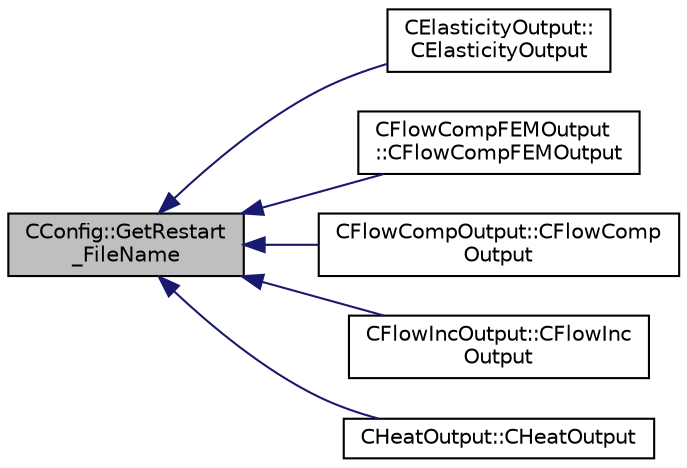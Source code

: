 digraph "CConfig::GetRestart_FileName"
{
  edge [fontname="Helvetica",fontsize="10",labelfontname="Helvetica",labelfontsize="10"];
  node [fontname="Helvetica",fontsize="10",shape=record];
  rankdir="LR";
  Node11186 [label="CConfig::GetRestart\l_FileName",height=0.2,width=0.4,color="black", fillcolor="grey75", style="filled", fontcolor="black"];
  Node11186 -> Node11187 [dir="back",color="midnightblue",fontsize="10",style="solid",fontname="Helvetica"];
  Node11187 [label="CElasticityOutput::\lCElasticityOutput",height=0.2,width=0.4,color="black", fillcolor="white", style="filled",URL="$class_c_elasticity_output.html#a58429bbda704388e3663f3787f2c66e6",tooltip="Constructor of the class. "];
  Node11186 -> Node11188 [dir="back",color="midnightblue",fontsize="10",style="solid",fontname="Helvetica"];
  Node11188 [label="CFlowCompFEMOutput\l::CFlowCompFEMOutput",height=0.2,width=0.4,color="black", fillcolor="white", style="filled",URL="$class_c_flow_comp_f_e_m_output.html#a15892a5521b50ec593b55fddb1dfb9ae",tooltip="Constructor of the class. "];
  Node11186 -> Node11189 [dir="back",color="midnightblue",fontsize="10",style="solid",fontname="Helvetica"];
  Node11189 [label="CFlowCompOutput::CFlowComp\lOutput",height=0.2,width=0.4,color="black", fillcolor="white", style="filled",URL="$class_c_flow_comp_output.html#aefb67b3a8ff3f9862d49a3ef23a4198b",tooltip="Constructor of the class. "];
  Node11186 -> Node11190 [dir="back",color="midnightblue",fontsize="10",style="solid",fontname="Helvetica"];
  Node11190 [label="CFlowIncOutput::CFlowInc\lOutput",height=0.2,width=0.4,color="black", fillcolor="white", style="filled",URL="$class_c_flow_inc_output.html#a6887162e4142b214c7be9bfe40a0d94b",tooltip="Constructor of the class. "];
  Node11186 -> Node11191 [dir="back",color="midnightblue",fontsize="10",style="solid",fontname="Helvetica"];
  Node11191 [label="CHeatOutput::CHeatOutput",height=0.2,width=0.4,color="black", fillcolor="white", style="filled",URL="$class_c_heat_output.html#a765accb8479e84e246e53494de404e93",tooltip="Constructor of the class. "];
}
